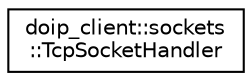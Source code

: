 digraph "Graphical Class Hierarchy"
{
 // LATEX_PDF_SIZE
  edge [fontname="Helvetica",fontsize="10",labelfontname="Helvetica",labelfontsize="10"];
  node [fontname="Helvetica",fontsize="10",shape=record];
  rankdir="LR";
  Node0 [label="doip_client::sockets\l::TcpSocketHandler",height=0.2,width=0.4,color="black", fillcolor="white", style="filled",URL="$classdoip__client_1_1sockets_1_1TcpSocketHandler.html",tooltip="Class used to create a tcp socket for handling transmission and reception of tcp message from driver."];
}
